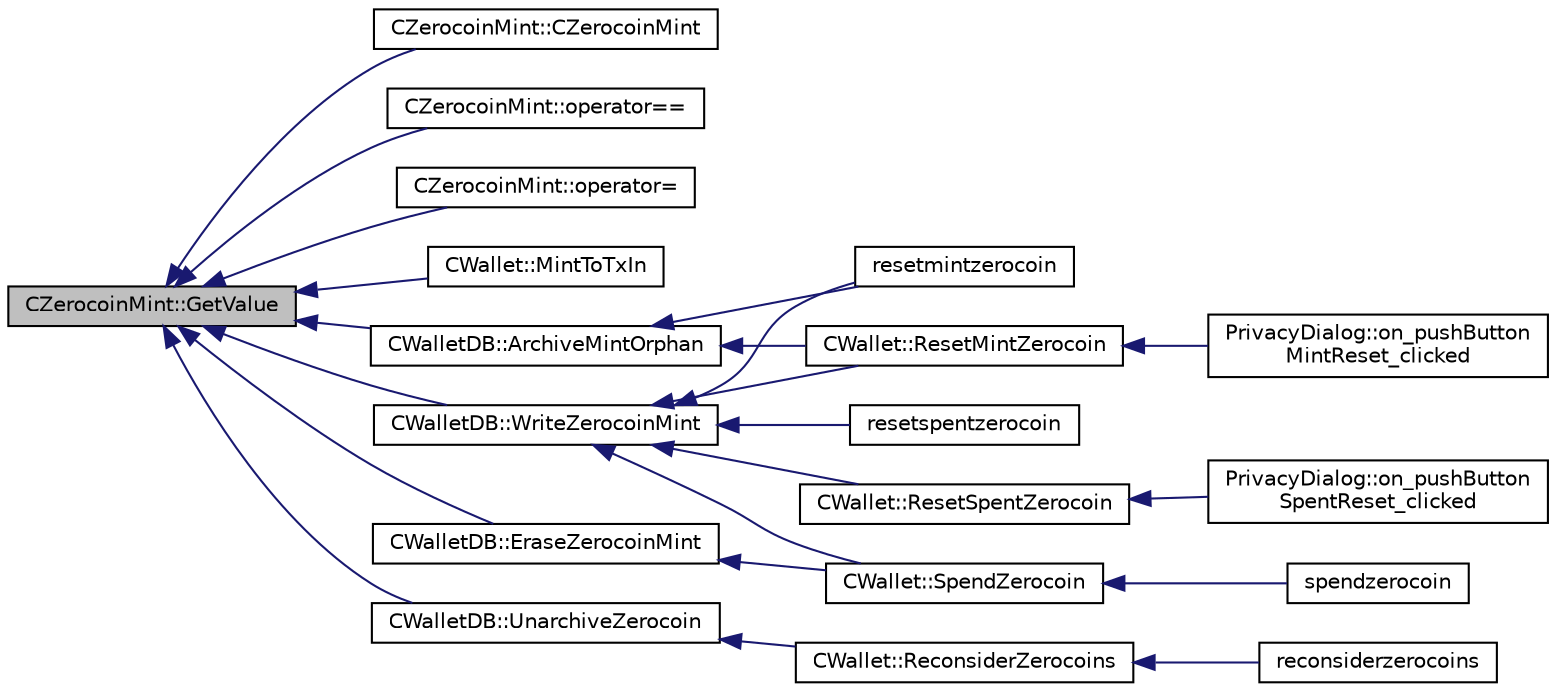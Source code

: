 digraph "CZerocoinMint::GetValue"
{
  edge [fontname="Helvetica",fontsize="10",labelfontname="Helvetica",labelfontsize="10"];
  node [fontname="Helvetica",fontsize="10",shape=record];
  rankdir="LR";
  Node55 [label="CZerocoinMint::GetValue",height=0.2,width=0.4,color="black", fillcolor="grey75", style="filled", fontcolor="black"];
  Node55 -> Node56 [dir="back",color="midnightblue",fontsize="10",style="solid",fontname="Helvetica"];
  Node56 [label="CZerocoinMint::CZerocoinMint",height=0.2,width=0.4,color="black", fillcolor="white", style="filled",URL="$class_c_zerocoin_mint.html#a8afb621c6d895c04e2ebcdb66346e7cf"];
  Node55 -> Node57 [dir="back",color="midnightblue",fontsize="10",style="solid",fontname="Helvetica"];
  Node57 [label="CZerocoinMint::operator==",height=0.2,width=0.4,color="black", fillcolor="white", style="filled",URL="$class_c_zerocoin_mint.html#a766fb8b8917ee0afaa41f49233795e07"];
  Node55 -> Node58 [dir="back",color="midnightblue",fontsize="10",style="solid",fontname="Helvetica"];
  Node58 [label="CZerocoinMint::operator=",height=0.2,width=0.4,color="black", fillcolor="white", style="filled",URL="$class_c_zerocoin_mint.html#a855136e027945ccacebc50745f1757fe"];
  Node55 -> Node59 [dir="back",color="midnightblue",fontsize="10",style="solid",fontname="Helvetica"];
  Node59 [label="CWallet::MintToTxIn",height=0.2,width=0.4,color="black", fillcolor="white", style="filled",URL="$class_c_wallet.html#a5b32d86806615c59f15431f300f0c729"];
  Node55 -> Node60 [dir="back",color="midnightblue",fontsize="10",style="solid",fontname="Helvetica"];
  Node60 [label="CWalletDB::WriteZerocoinMint",height=0.2,width=0.4,color="black", fillcolor="white", style="filled",URL="$class_c_wallet_d_b.html#a2464550fd457eb078a44077e5b416e9a"];
  Node60 -> Node61 [dir="back",color="midnightblue",fontsize="10",style="solid",fontname="Helvetica"];
  Node61 [label="resetmintzerocoin",height=0.2,width=0.4,color="black", fillcolor="white", style="filled",URL="$rpcwallet_8cpp.html#a9336d9bdaa3e1ebb98fb2cc6fdef1d9b"];
  Node60 -> Node62 [dir="back",color="midnightblue",fontsize="10",style="solid",fontname="Helvetica"];
  Node62 [label="resetspentzerocoin",height=0.2,width=0.4,color="black", fillcolor="white", style="filled",URL="$rpcwallet_8cpp.html#afb44b523a9bdf20668ec1e8f2161aa1a"];
  Node60 -> Node63 [dir="back",color="midnightblue",fontsize="10",style="solid",fontname="Helvetica"];
  Node63 [label="CWallet::ResetMintZerocoin",height=0.2,width=0.4,color="black", fillcolor="white", style="filled",URL="$class_c_wallet.html#a48b81fb27683fe4693a7385909dcd391"];
  Node63 -> Node64 [dir="back",color="midnightblue",fontsize="10",style="solid",fontname="Helvetica"];
  Node64 [label="PrivacyDialog::on_pushButton\lMintReset_clicked",height=0.2,width=0.4,color="black", fillcolor="white", style="filled",URL="$class_privacy_dialog.html#a1a50924516087ce5810b2b2831567a31"];
  Node60 -> Node65 [dir="back",color="midnightblue",fontsize="10",style="solid",fontname="Helvetica"];
  Node65 [label="CWallet::ResetSpentZerocoin",height=0.2,width=0.4,color="black", fillcolor="white", style="filled",URL="$class_c_wallet.html#abc70af84f54700a62cf8ef530f6faaaa"];
  Node65 -> Node66 [dir="back",color="midnightblue",fontsize="10",style="solid",fontname="Helvetica"];
  Node66 [label="PrivacyDialog::on_pushButton\lSpentReset_clicked",height=0.2,width=0.4,color="black", fillcolor="white", style="filled",URL="$class_privacy_dialog.html#a4bbf07a37a93225e0ef7806d77ff3264"];
  Node60 -> Node67 [dir="back",color="midnightblue",fontsize="10",style="solid",fontname="Helvetica"];
  Node67 [label="CWallet::SpendZerocoin",height=0.2,width=0.4,color="black", fillcolor="white", style="filled",URL="$class_c_wallet.html#aedd0ae4e683ee642272e170b7afd33fe"];
  Node67 -> Node68 [dir="back",color="midnightblue",fontsize="10",style="solid",fontname="Helvetica"];
  Node68 [label="spendzerocoin",height=0.2,width=0.4,color="black", fillcolor="white", style="filled",URL="$rpcwallet_8cpp.html#adea64c692ec279a1a3a2c9143f264955"];
  Node55 -> Node69 [dir="back",color="midnightblue",fontsize="10",style="solid",fontname="Helvetica"];
  Node69 [label="CWalletDB::EraseZerocoinMint",height=0.2,width=0.4,color="black", fillcolor="white", style="filled",URL="$class_c_wallet_d_b.html#a50277c729cfe9c74ada9348940555ca7"];
  Node69 -> Node67 [dir="back",color="midnightblue",fontsize="10",style="solid",fontname="Helvetica"];
  Node55 -> Node70 [dir="back",color="midnightblue",fontsize="10",style="solid",fontname="Helvetica"];
  Node70 [label="CWalletDB::ArchiveMintOrphan",height=0.2,width=0.4,color="black", fillcolor="white", style="filled",URL="$class_c_wallet_d_b.html#a77aae06150b1eef721d471a454666df0"];
  Node70 -> Node61 [dir="back",color="midnightblue",fontsize="10",style="solid",fontname="Helvetica"];
  Node70 -> Node63 [dir="back",color="midnightblue",fontsize="10",style="solid",fontname="Helvetica"];
  Node55 -> Node71 [dir="back",color="midnightblue",fontsize="10",style="solid",fontname="Helvetica"];
  Node71 [label="CWalletDB::UnarchiveZerocoin",height=0.2,width=0.4,color="black", fillcolor="white", style="filled",URL="$class_c_wallet_d_b.html#a14f4aec1c9be3a6961f5c22b020395f5"];
  Node71 -> Node72 [dir="back",color="midnightblue",fontsize="10",style="solid",fontname="Helvetica"];
  Node72 [label="CWallet::ReconsiderZerocoins",height=0.2,width=0.4,color="black", fillcolor="white", style="filled",URL="$class_c_wallet.html#ae0d869b52e1efd245bd5fcbbff925531"];
  Node72 -> Node73 [dir="back",color="midnightblue",fontsize="10",style="solid",fontname="Helvetica"];
  Node73 [label="reconsiderzerocoins",height=0.2,width=0.4,color="black", fillcolor="white", style="filled",URL="$rpcwallet_8cpp.html#a2e2e1892b694084c83714431479f5c7a"];
}
